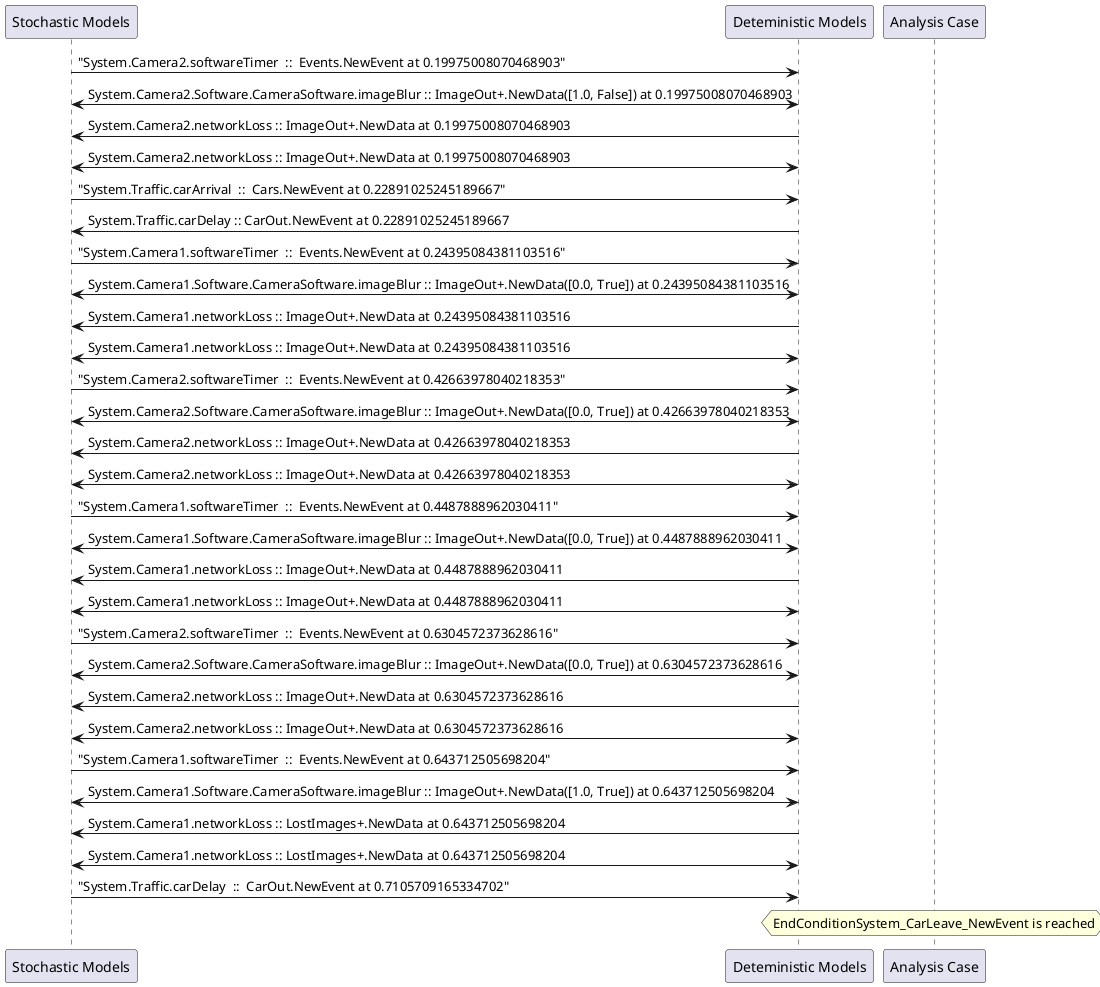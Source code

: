 
	@startuml
	participant "Stochastic Models" as stochmodel
	participant "Deteministic Models" as detmodel
	participant "Analysis Case" as analysis
	{20542_stop} stochmodel -> detmodel : "System.Camera2.softwareTimer  ::  Events.NewEvent at 0.19975008070468903"
detmodel <-> stochmodel : System.Camera2.Software.CameraSoftware.imageBlur :: ImageOut+.NewData([1.0, False]) at 0.19975008070468903
detmodel -> stochmodel : System.Camera2.networkLoss :: ImageOut+.NewData at 0.19975008070468903
detmodel <-> stochmodel : System.Camera2.networkLoss :: ImageOut+.NewData at 0.19975008070468903
{20557_stop} stochmodel -> detmodel : "System.Traffic.carArrival  ::  Cars.NewEvent at 0.22891025245189667"
{20563_start} detmodel -> stochmodel : System.Traffic.carDelay :: CarOut.NewEvent at 0.22891025245189667
{20527_stop} stochmodel -> detmodel : "System.Camera1.softwareTimer  ::  Events.NewEvent at 0.24395084381103516"
detmodel <-> stochmodel : System.Camera1.Software.CameraSoftware.imageBlur :: ImageOut+.NewData([0.0, True]) at 0.24395084381103516
detmodel -> stochmodel : System.Camera1.networkLoss :: ImageOut+.NewData at 0.24395084381103516
detmodel <-> stochmodel : System.Camera1.networkLoss :: ImageOut+.NewData at 0.24395084381103516
{20543_stop} stochmodel -> detmodel : "System.Camera2.softwareTimer  ::  Events.NewEvent at 0.42663978040218353"
detmodel <-> stochmodel : System.Camera2.Software.CameraSoftware.imageBlur :: ImageOut+.NewData([0.0, True]) at 0.42663978040218353
detmodel -> stochmodel : System.Camera2.networkLoss :: ImageOut+.NewData at 0.42663978040218353
detmodel <-> stochmodel : System.Camera2.networkLoss :: ImageOut+.NewData at 0.42663978040218353
{20528_stop} stochmodel -> detmodel : "System.Camera1.softwareTimer  ::  Events.NewEvent at 0.4487888962030411"
detmodel <-> stochmodel : System.Camera1.Software.CameraSoftware.imageBlur :: ImageOut+.NewData([0.0, True]) at 0.4487888962030411
detmodel -> stochmodel : System.Camera1.networkLoss :: ImageOut+.NewData at 0.4487888962030411
detmodel <-> stochmodel : System.Camera1.networkLoss :: ImageOut+.NewData at 0.4487888962030411
{20544_stop} stochmodel -> detmodel : "System.Camera2.softwareTimer  ::  Events.NewEvent at 0.6304572373628616"
detmodel <-> stochmodel : System.Camera2.Software.CameraSoftware.imageBlur :: ImageOut+.NewData([0.0, True]) at 0.6304572373628616
detmodel -> stochmodel : System.Camera2.networkLoss :: ImageOut+.NewData at 0.6304572373628616
detmodel <-> stochmodel : System.Camera2.networkLoss :: ImageOut+.NewData at 0.6304572373628616
{20529_stop} stochmodel -> detmodel : "System.Camera1.softwareTimer  ::  Events.NewEvent at 0.643712505698204"
detmodel <-> stochmodel : System.Camera1.Software.CameraSoftware.imageBlur :: ImageOut+.NewData([1.0, True]) at 0.643712505698204
detmodel -> stochmodel : System.Camera1.networkLoss :: LostImages+.NewData at 0.643712505698204
detmodel <-> stochmodel : System.Camera1.networkLoss :: LostImages+.NewData at 0.643712505698204
{20563_stop} stochmodel -> detmodel : "System.Traffic.carDelay  ::  CarOut.NewEvent at 0.7105709165334702"
{20563_start} <-> {20563_stop} : delay
hnote over analysis 
EndConditionSystem_CarLeave_NewEvent is reached
endnote
@enduml